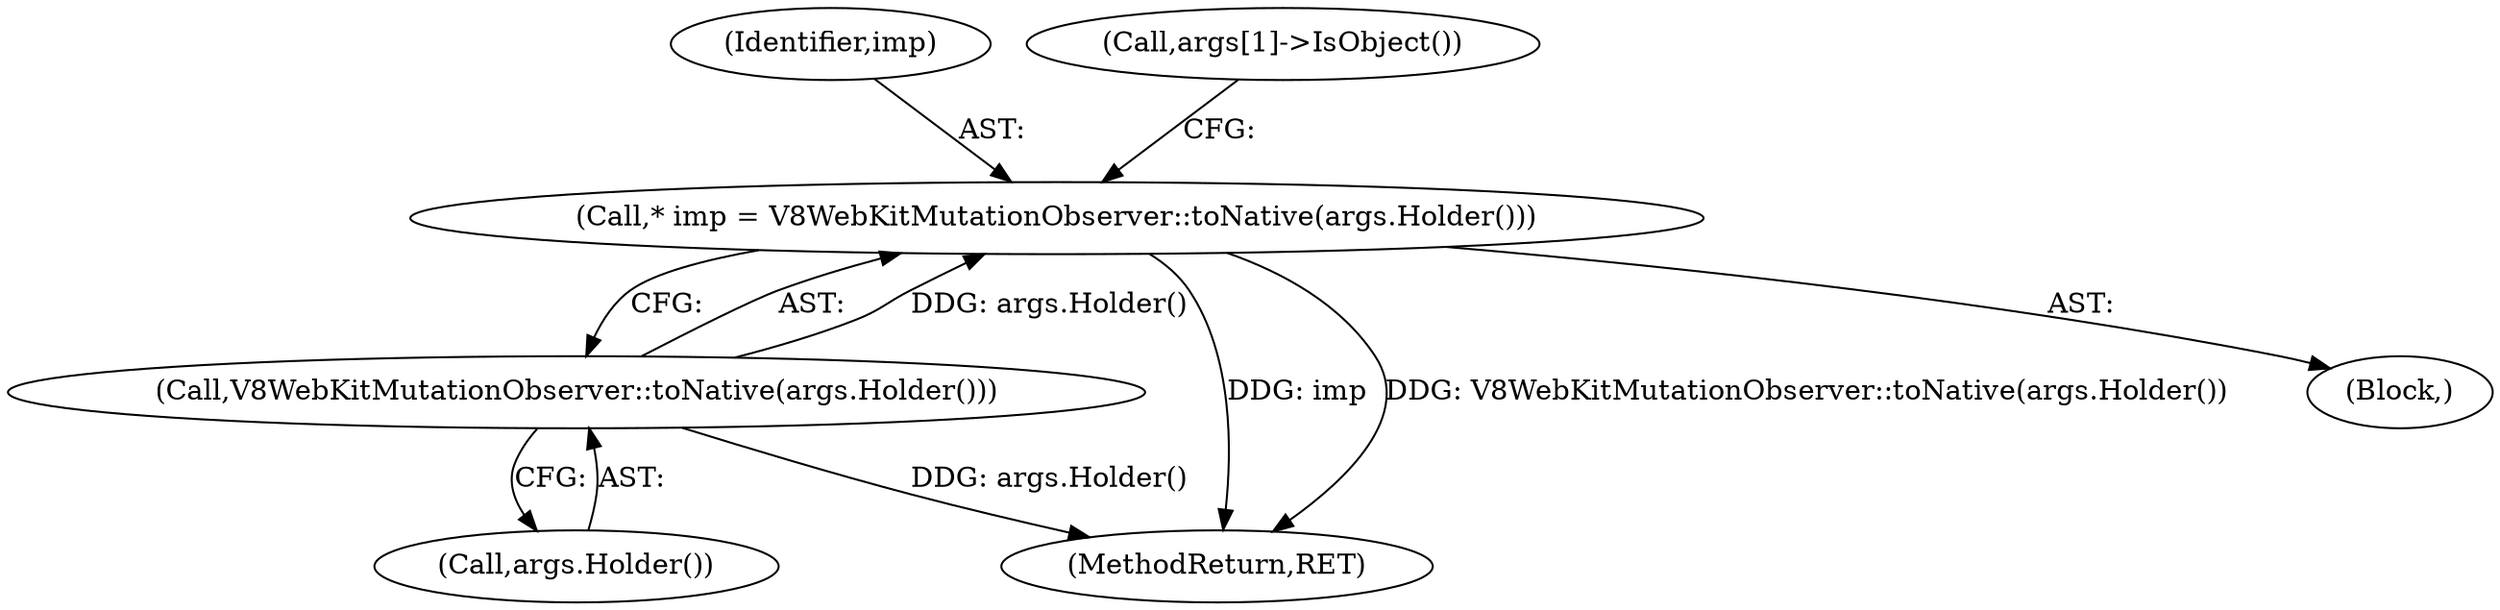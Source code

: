 digraph "0_Chrome_e9372a1bfd3588a80fcf49aa07321f0971dd6091_66@pointer" {
"1000113" [label="(Call,* imp = V8WebKitMutationObserver::toNative(args.Holder()))"];
"1000115" [label="(Call,V8WebKitMutationObserver::toNative(args.Holder()))"];
"1000114" [label="(Identifier,imp)"];
"1000113" [label="(Call,* imp = V8WebKitMutationObserver::toNative(args.Holder()))"];
"1000119" [label="(Call,args[1]->IsObject())"];
"1000206" [label="(MethodReturn,RET)"];
"1000102" [label="(Block,)"];
"1000115" [label="(Call,V8WebKitMutationObserver::toNative(args.Holder()))"];
"1000116" [label="(Call,args.Holder())"];
"1000113" -> "1000102"  [label="AST: "];
"1000113" -> "1000115"  [label="CFG: "];
"1000114" -> "1000113"  [label="AST: "];
"1000115" -> "1000113"  [label="AST: "];
"1000119" -> "1000113"  [label="CFG: "];
"1000113" -> "1000206"  [label="DDG: imp"];
"1000113" -> "1000206"  [label="DDG: V8WebKitMutationObserver::toNative(args.Holder())"];
"1000115" -> "1000113"  [label="DDG: args.Holder()"];
"1000115" -> "1000116"  [label="CFG: "];
"1000116" -> "1000115"  [label="AST: "];
"1000115" -> "1000206"  [label="DDG: args.Holder()"];
}
